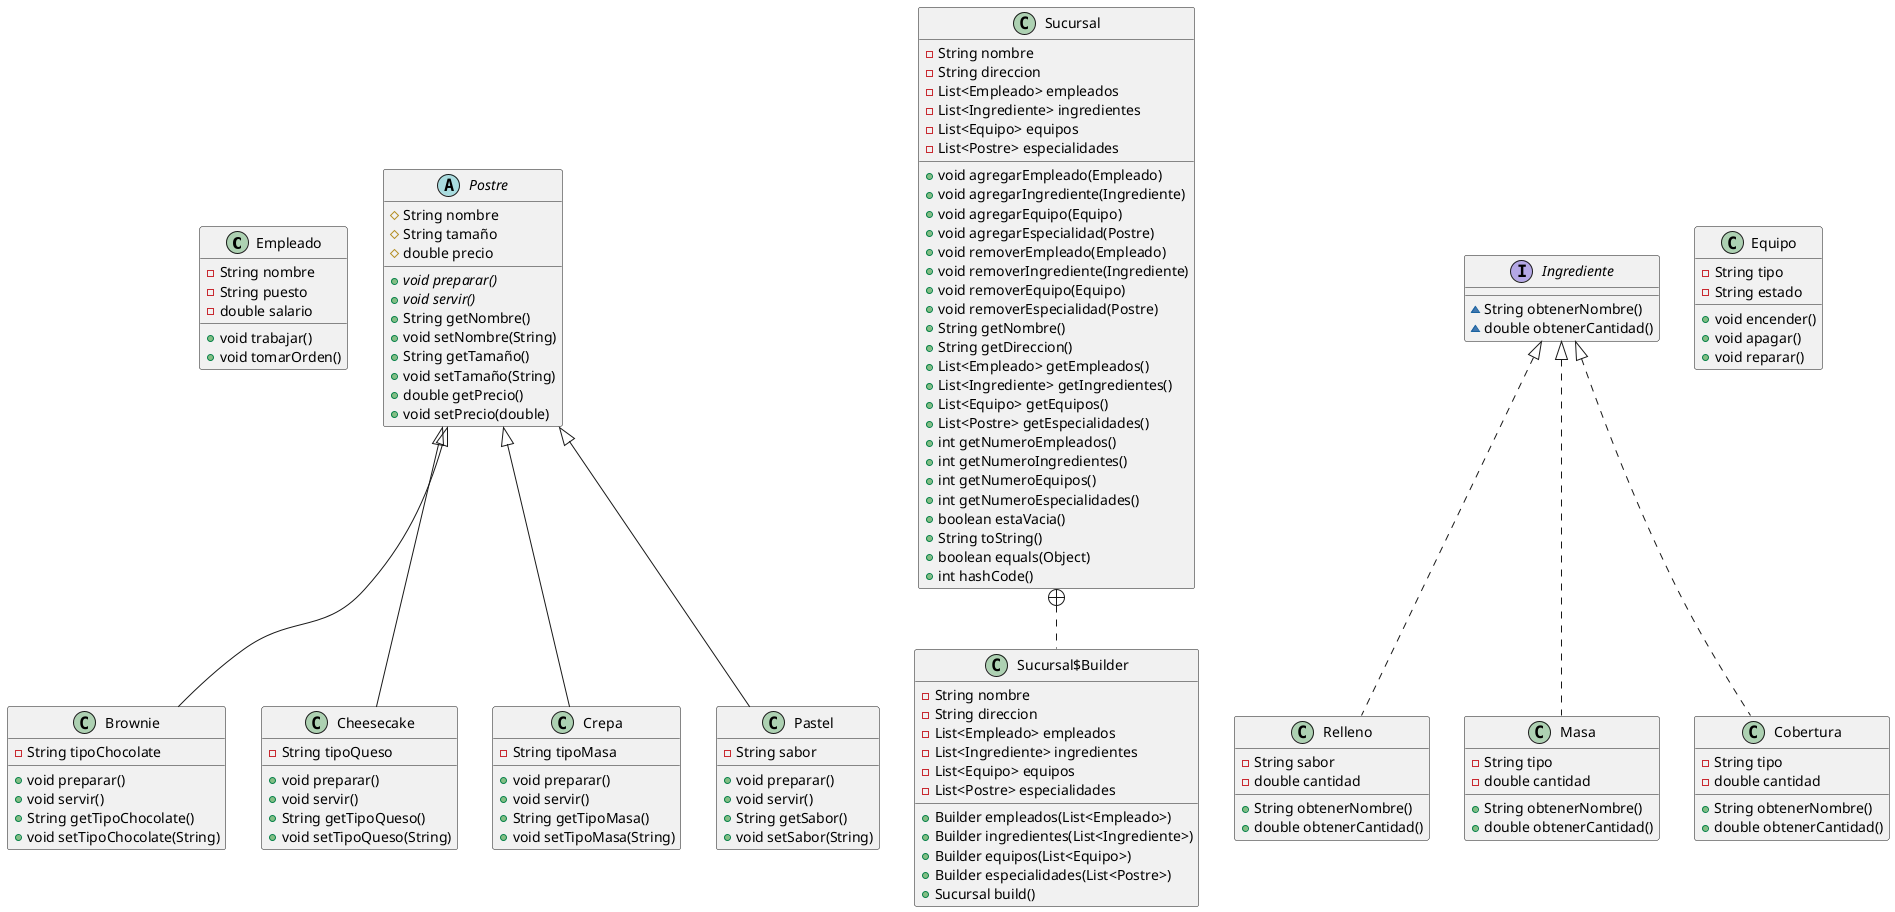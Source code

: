 @startuml
class Empleado {
- String nombre
- String puesto
- double salario
+ void trabajar()
+ void tomarOrden()
}


class Brownie {
- String tipoChocolate
+ void preparar()
+ void servir()
+ String getTipoChocolate()
+ void setTipoChocolate(String)
}


class Sucursal {
- String nombre
- String direccion
- List<Empleado> empleados
- List<Ingrediente> ingredientes
- List<Equipo> equipos
- List<Postre> especialidades
+ void agregarEmpleado(Empleado)
+ void agregarIngrediente(Ingrediente)
+ void agregarEquipo(Equipo)
+ void agregarEspecialidad(Postre)
+ void removerEmpleado(Empleado)
+ void removerIngrediente(Ingrediente)
+ void removerEquipo(Equipo)
+ void removerEspecialidad(Postre)
+ String getNombre()
+ String getDireccion()
+ List<Empleado> getEmpleados()
+ List<Ingrediente> getIngredientes()
+ List<Equipo> getEquipos()
+ List<Postre> getEspecialidades()
+ int getNumeroEmpleados()
+ int getNumeroIngredientes()
+ int getNumeroEquipos()
+ int getNumeroEspecialidades()
+ boolean estaVacia()
+ String toString()
+ boolean equals(Object)
+ int hashCode()
}


class Sucursal$Builder {
- String nombre
- String direccion
- List<Empleado> empleados
- List<Ingrediente> ingredientes
- List<Equipo> equipos
- List<Postre> especialidades
+ Builder empleados(List<Empleado>)
+ Builder ingredientes(List<Ingrediente>)
+ Builder equipos(List<Equipo>)
+ Builder especialidades(List<Postre>)
+ Sucursal build()
}


class Cheesecake {
- String tipoQueso
+ void preparar()
+ void servir()
+ String getTipoQueso()
+ void setTipoQueso(String)
}


class Relleno {
- String sabor
- double cantidad
+ String obtenerNombre()
+ double obtenerCantidad()
}


class Crepa {
- String tipoMasa
+ void preparar()
+ void servir()
+ String getTipoMasa()
+ void setTipoMasa(String)
}


class Pastel {
- String sabor
+ void preparar()
+ void servir()
+ String getSabor()
+ void setSabor(String)
}


class Equipo {
- String tipo
- String estado
+ void encender()
+ void apagar()
+ void reparar()
}


class Masa {
- String tipo
- double cantidad
+ String obtenerNombre()
+ double obtenerCantidad()
}


interface Ingrediente {
~ String obtenerNombre()
~ double obtenerCantidad()
}

abstract class Postre {
# String nombre
# String tamaño
# double precio
+ {abstract}void preparar()
+ {abstract}void servir()
+ String getNombre()
+ void setNombre(String)
+ String getTamaño()
+ void setTamaño(String)
+ double getPrecio()
+ void setPrecio(double)
}


class Cobertura {
- String tipo
- double cantidad
+ String obtenerNombre()
+ double obtenerCantidad()
}




Postre <|-- Brownie
Sucursal +.. Sucursal$Builder
Postre <|-- Cheesecake
Ingrediente <|.. Relleno
Postre <|-- Crepa
Postre <|-- Pastel
Ingrediente <|.. Masa
Ingrediente <|.. Cobertura
@enduml